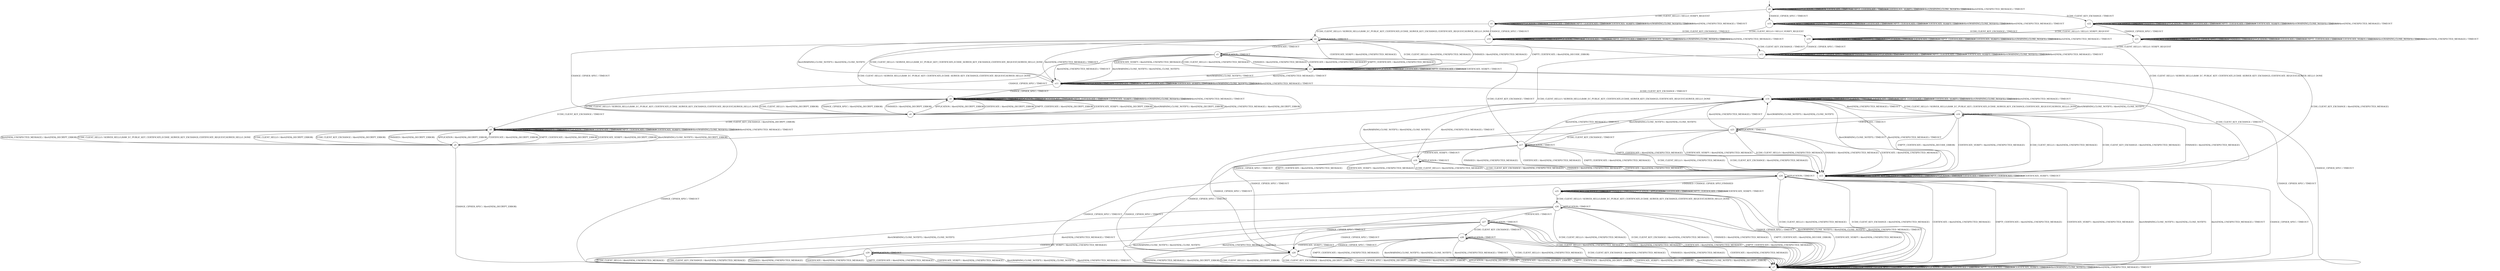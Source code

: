 digraph g {

	s0 [shape="circle" label="s0"];
	s1 [shape="circle" label="s1"];
	s2 [shape="circle" label="s2"];
	s3 [shape="circle" label="s3"];
	s4 [shape="circle" label="s4"];
	s5 [shape="circle" label="s5"];
	s6 [shape="circle" label="s6"];
	s7 [shape="circle" label="s7"];
	s8 [shape="circle" label="s8"];
	s9 [shape="circle" label="s9"];
	s10 [shape="circle" label="s10"];
	s11 [shape="circle" label="s11"];
	s12 [shape="circle" label="s12"];
	s13 [shape="circle" label="s13"];
	s14 [shape="circle" label="s14"];
	s15 [shape="circle" label="s15"];
	s16 [shape="circle" label="s16"];
	s17 [shape="circle" label="s17"];
	s18 [shape="circle" label="s18"];
	s19 [shape="circle" label="s19"];
	s20 [shape="circle" label="s20"];
	s21 [shape="circle" label="s21"];
	s22 [shape="circle" label="s22"];
	s23 [shape="circle" label="s23"];
	s24 [shape="circle" label="s24"];
	s25 [shape="circle" label="s25"];
	s26 [shape="circle" label="s26"];
	s27 [shape="circle" label="s27"];
	s28 [shape="circle" label="s28"];
	s29 [shape="circle" label="s29"];
	s0 -> s1 [label="ECDH_CLIENT_HELLO / HELLO_VERIFY_REQUEST"];
	s0 -> s22 [label="ECDH_CLIENT_KEY_EXCHANGE / TIMEOUT"];
	s0 -> s15 [label="CHANGE_CIPHER_SPEC / TIMEOUT"];
	s0 -> s0 [label="FINISHED / TIMEOUT"];
	s0 -> s0 [label="APPLICATION / TIMEOUT"];
	s0 -> s0 [label="CERTIFICATE / TIMEOUT"];
	s0 -> s0 [label="EMPTY_CERTIFICATE / TIMEOUT"];
	s0 -> s0 [label="CERTIFICATE_VERIFY / TIMEOUT"];
	s0 -> s0 [label="Alert(WARNING,CLOSE_NOTIFY) / TIMEOUT"];
	s0 -> s0 [label="Alert(FATAL,UNEXPECTED_MESSAGE) / TIMEOUT"];
	s1 -> s2 [label="ECDH_CLIENT_HELLO / SERVER_HELLO,RAW_EC_PUBLIC_KEY_CERTIFICATE,ECDHE_SERVER_KEY_EXCHANGE,CERTIFICATE_REQUEST,SERVER_HELLO_DONE"];
	s1 -> s19 [label="ECDH_CLIENT_KEY_EXCHANGE / TIMEOUT"];
	s1 -> s10 [label="CHANGE_CIPHER_SPEC / TIMEOUT"];
	s1 -> s1 [label="FINISHED / TIMEOUT"];
	s1 -> s1 [label="APPLICATION / TIMEOUT"];
	s1 -> s1 [label="CERTIFICATE / TIMEOUT"];
	s1 -> s1 [label="EMPTY_CERTIFICATE / TIMEOUT"];
	s1 -> s1 [label="CERTIFICATE_VERIFY / TIMEOUT"];
	s1 -> s1 [label="Alert(WARNING,CLOSE_NOTIFY) / TIMEOUT"];
	s1 -> s1 [label="Alert(FATAL,UNEXPECTED_MESSAGE) / TIMEOUT"];
	s2 -> s3 [label="ECDH_CLIENT_HELLO / Alert(FATAL,UNEXPECTED_MESSAGE)"];
	s2 -> s13 [label="ECDH_CLIENT_KEY_EXCHANGE / Alert(FATAL,UNEXPECTED_MESSAGE)"];
	s2 -> s4 [label="CHANGE_CIPHER_SPEC / TIMEOUT"];
	s2 -> s3 [label="FINISHED / Alert(FATAL,UNEXPECTED_MESSAGE)"];
	s2 -> s2 [label="APPLICATION / TIMEOUT"];
	s2 -> s5 [label="CERTIFICATE / TIMEOUT"];
	s2 -> s3 [label="EMPTY_CERTIFICATE / Alert(FATAL,DECODE_ERROR)"];
	s2 -> s3 [label="CERTIFICATE_VERIFY / Alert(FATAL,UNEXPECTED_MESSAGE)"];
	s2 -> s11 [label="Alert(WARNING,CLOSE_NOTIFY) / Alert(FATAL,CLOSE_NOTIFY)"];
	s2 -> s11 [label="Alert(FATAL,UNEXPECTED_MESSAGE) / TIMEOUT"];
	s3 -> s3 [label="ECDH_CLIENT_HELLO / TIMEOUT"];
	s3 -> s13 [label="ECDH_CLIENT_KEY_EXCHANGE / TIMEOUT"];
	s3 -> s7 [label="CHANGE_CIPHER_SPEC / TIMEOUT"];
	s3 -> s3 [label="FINISHED / TIMEOUT"];
	s3 -> s3 [label="APPLICATION / TIMEOUT"];
	s3 -> s3 [label="CERTIFICATE / TIMEOUT"];
	s3 -> s3 [label="EMPTY_CERTIFICATE / TIMEOUT"];
	s3 -> s3 [label="CERTIFICATE_VERIFY / TIMEOUT"];
	s3 -> s11 [label="Alert(WARNING,CLOSE_NOTIFY) / TIMEOUT"];
	s3 -> s11 [label="Alert(FATAL,UNEXPECTED_MESSAGE) / TIMEOUT"];
	s4 -> s6 [label="ECDH_CLIENT_HELLO / Alert(FATAL,DECRYPT_ERROR)"];
	s4 -> s8 [label="ECDH_CLIENT_KEY_EXCHANGE / Alert(FATAL,DECRYPT_ERROR)"];
	s4 -> s6 [label="CHANGE_CIPHER_SPEC / Alert(FATAL,DECRYPT_ERROR)"];
	s4 -> s6 [label="FINISHED / Alert(FATAL,DECRYPT_ERROR)"];
	s4 -> s6 [label="APPLICATION / Alert(FATAL,DECRYPT_ERROR)"];
	s4 -> s6 [label="CERTIFICATE / Alert(FATAL,DECRYPT_ERROR)"];
	s4 -> s6 [label="EMPTY_CERTIFICATE / Alert(FATAL,DECRYPT_ERROR)"];
	s4 -> s6 [label="CERTIFICATE_VERIFY / Alert(FATAL,DECRYPT_ERROR)"];
	s4 -> s6 [label="Alert(WARNING,CLOSE_NOTIFY) / Alert(FATAL,DECRYPT_ERROR)"];
	s4 -> s6 [label="Alert(FATAL,UNEXPECTED_MESSAGE) / Alert(FATAL,DECRYPT_ERROR)"];
	s5 -> s3 [label="ECDH_CLIENT_HELLO / Alert(FATAL,UNEXPECTED_MESSAGE)"];
	s5 -> s17 [label="ECDH_CLIENT_KEY_EXCHANGE / TIMEOUT"];
	s5 -> s4 [label="CHANGE_CIPHER_SPEC / TIMEOUT"];
	s5 -> s3 [label="FINISHED / Alert(FATAL,UNEXPECTED_MESSAGE)"];
	s5 -> s5 [label="APPLICATION / TIMEOUT"];
	s5 -> s3 [label="CERTIFICATE / Alert(FATAL,UNEXPECTED_MESSAGE)"];
	s5 -> s3 [label="EMPTY_CERTIFICATE / Alert(FATAL,UNEXPECTED_MESSAGE)"];
	s5 -> s3 [label="CERTIFICATE_VERIFY / Alert(FATAL,UNEXPECTED_MESSAGE)"];
	s5 -> s11 [label="Alert(WARNING,CLOSE_NOTIFY) / Alert(FATAL,CLOSE_NOTIFY)"];
	s5 -> s11 [label="Alert(FATAL,UNEXPECTED_MESSAGE) / TIMEOUT"];
	s6 -> s4 [label="ECDH_CLIENT_HELLO / SERVER_HELLO,RAW_EC_PUBLIC_KEY_CERTIFICATE,ECDHE_SERVER_KEY_EXCHANGE,CERTIFICATE_REQUEST,SERVER_HELLO_DONE"];
	s6 -> s8 [label="ECDH_CLIENT_KEY_EXCHANGE / TIMEOUT"];
	s6 -> s6 [label="CHANGE_CIPHER_SPEC / TIMEOUT"];
	s6 -> s6 [label="FINISHED / TIMEOUT"];
	s6 -> s6 [label="APPLICATION / TIMEOUT"];
	s6 -> s6 [label="CERTIFICATE / TIMEOUT"];
	s6 -> s6 [label="EMPTY_CERTIFICATE / TIMEOUT"];
	s6 -> s6 [label="CERTIFICATE_VERIFY / TIMEOUT"];
	s6 -> s6 [label="Alert(WARNING,CLOSE_NOTIFY) / TIMEOUT"];
	s6 -> s6 [label="Alert(FATAL,UNEXPECTED_MESSAGE) / TIMEOUT"];
	s7 -> s7 [label="ECDH_CLIENT_HELLO / TIMEOUT"];
	s7 -> s7 [label="ECDH_CLIENT_KEY_EXCHANGE / TIMEOUT"];
	s7 -> s7 [label="CHANGE_CIPHER_SPEC / TIMEOUT"];
	s7 -> s7 [label="FINISHED / TIMEOUT"];
	s7 -> s7 [label="APPLICATION / TIMEOUT"];
	s7 -> s7 [label="CERTIFICATE / TIMEOUT"];
	s7 -> s7 [label="EMPTY_CERTIFICATE / TIMEOUT"];
	s7 -> s7 [label="CERTIFICATE_VERIFY / TIMEOUT"];
	s7 -> s7 [label="Alert(WARNING,CLOSE_NOTIFY) / TIMEOUT"];
	s7 -> s7 [label="Alert(FATAL,UNEXPECTED_MESSAGE) / TIMEOUT"];
	s8 -> s9 [label="ECDH_CLIENT_HELLO / SERVER_HELLO,RAW_EC_PUBLIC_KEY_CERTIFICATE,ECDHE_SERVER_KEY_EXCHANGE,CERTIFICATE_REQUEST,SERVER_HELLO_DONE"];
	s8 -> s8 [label="ECDH_CLIENT_KEY_EXCHANGE / TIMEOUT"];
	s8 -> s7 [label="CHANGE_CIPHER_SPEC / TIMEOUT"];
	s8 -> s8 [label="FINISHED / TIMEOUT"];
	s8 -> s8 [label="APPLICATION / TIMEOUT"];
	s8 -> s8 [label="CERTIFICATE / TIMEOUT"];
	s8 -> s8 [label="EMPTY_CERTIFICATE / TIMEOUT"];
	s8 -> s8 [label="CERTIFICATE_VERIFY / TIMEOUT"];
	s8 -> s8 [label="Alert(WARNING,CLOSE_NOTIFY) / TIMEOUT"];
	s8 -> s8 [label="Alert(FATAL,UNEXPECTED_MESSAGE) / TIMEOUT"];
	s9 -> s8 [label="ECDH_CLIENT_HELLO / Alert(FATAL,DECRYPT_ERROR)"];
	s9 -> s8 [label="ECDH_CLIENT_KEY_EXCHANGE / Alert(FATAL,DECRYPT_ERROR)"];
	s9 -> s7 [label="CHANGE_CIPHER_SPEC / Alert(FATAL,DECRYPT_ERROR)"];
	s9 -> s8 [label="FINISHED / Alert(FATAL,DECRYPT_ERROR)"];
	s9 -> s8 [label="APPLICATION / Alert(FATAL,DECRYPT_ERROR)"];
	s9 -> s8 [label="CERTIFICATE / Alert(FATAL,DECRYPT_ERROR)"];
	s9 -> s8 [label="EMPTY_CERTIFICATE / Alert(FATAL,DECRYPT_ERROR)"];
	s9 -> s8 [label="CERTIFICATE_VERIFY / Alert(FATAL,DECRYPT_ERROR)"];
	s9 -> s8 [label="Alert(WARNING,CLOSE_NOTIFY) / Alert(FATAL,DECRYPT_ERROR)"];
	s9 -> s8 [label="Alert(FATAL,UNEXPECTED_MESSAGE) / Alert(FATAL,DECRYPT_ERROR)"];
	s10 -> s4 [label="ECDH_CLIENT_HELLO / SERVER_HELLO,RAW_EC_PUBLIC_KEY_CERTIFICATE,ECDHE_SERVER_KEY_EXCHANGE,CERTIFICATE_REQUEST,SERVER_HELLO_DONE"];
	s10 -> s12 [label="ECDH_CLIENT_KEY_EXCHANGE / TIMEOUT"];
	s10 -> s10 [label="CHANGE_CIPHER_SPEC / TIMEOUT"];
	s10 -> s10 [label="FINISHED / TIMEOUT"];
	s10 -> s10 [label="APPLICATION / TIMEOUT"];
	s10 -> s10 [label="CERTIFICATE / TIMEOUT"];
	s10 -> s10 [label="EMPTY_CERTIFICATE / TIMEOUT"];
	s10 -> s10 [label="CERTIFICATE_VERIFY / TIMEOUT"];
	s10 -> s10 [label="Alert(WARNING,CLOSE_NOTIFY) / TIMEOUT"];
	s10 -> s10 [label="Alert(FATAL,UNEXPECTED_MESSAGE) / TIMEOUT"];
	s11 -> s2 [label="ECDH_CLIENT_HELLO / SERVER_HELLO,RAW_EC_PUBLIC_KEY_CERTIFICATE,ECDHE_SERVER_KEY_EXCHANGE,CERTIFICATE_REQUEST,SERVER_HELLO_DONE"];
	s11 -> s14 [label="ECDH_CLIENT_KEY_EXCHANGE / TIMEOUT"];
	s11 -> s6 [label="CHANGE_CIPHER_SPEC / TIMEOUT"];
	s11 -> s11 [label="FINISHED / TIMEOUT"];
	s11 -> s11 [label="APPLICATION / TIMEOUT"];
	s11 -> s11 [label="CERTIFICATE / TIMEOUT"];
	s11 -> s11 [label="EMPTY_CERTIFICATE / TIMEOUT"];
	s11 -> s11 [label="CERTIFICATE_VERIFY / TIMEOUT"];
	s11 -> s11 [label="Alert(WARNING,CLOSE_NOTIFY) / TIMEOUT"];
	s11 -> s11 [label="Alert(FATAL,UNEXPECTED_MESSAGE) / TIMEOUT"];
	s12 -> s9 [label="ECDH_CLIENT_HELLO / SERVER_HELLO,RAW_EC_PUBLIC_KEY_CERTIFICATE,ECDHE_SERVER_KEY_EXCHANGE,CERTIFICATE_REQUEST,SERVER_HELLO_DONE"];
	s12 -> s12 [label="ECDH_CLIENT_KEY_EXCHANGE / TIMEOUT"];
	s12 -> s12 [label="CHANGE_CIPHER_SPEC / TIMEOUT"];
	s12 -> s12 [label="FINISHED / TIMEOUT"];
	s12 -> s12 [label="APPLICATION / TIMEOUT"];
	s12 -> s12 [label="CERTIFICATE / TIMEOUT"];
	s12 -> s12 [label="EMPTY_CERTIFICATE / TIMEOUT"];
	s12 -> s12 [label="CERTIFICATE_VERIFY / TIMEOUT"];
	s12 -> s12 [label="Alert(WARNING,CLOSE_NOTIFY) / TIMEOUT"];
	s12 -> s12 [label="Alert(FATAL,UNEXPECTED_MESSAGE) / TIMEOUT"];
	s13 -> s13 [label="ECDH_CLIENT_HELLO / TIMEOUT"];
	s13 -> s13 [label="ECDH_CLIENT_KEY_EXCHANGE / TIMEOUT"];
	s13 -> s7 [label="CHANGE_CIPHER_SPEC / TIMEOUT"];
	s13 -> s13 [label="FINISHED / TIMEOUT"];
	s13 -> s13 [label="APPLICATION / TIMEOUT"];
	s13 -> s13 [label="CERTIFICATE / TIMEOUT"];
	s13 -> s13 [label="EMPTY_CERTIFICATE / TIMEOUT"];
	s13 -> s13 [label="CERTIFICATE_VERIFY / TIMEOUT"];
	s13 -> s14 [label="Alert(WARNING,CLOSE_NOTIFY) / TIMEOUT"];
	s13 -> s14 [label="Alert(FATAL,UNEXPECTED_MESSAGE) / TIMEOUT"];
	s14 -> s16 [label="ECDH_CLIENT_HELLO / SERVER_HELLO,RAW_EC_PUBLIC_KEY_CERTIFICATE,ECDHE_SERVER_KEY_EXCHANGE,CERTIFICATE_REQUEST,SERVER_HELLO_DONE"];
	s14 -> s14 [label="ECDH_CLIENT_KEY_EXCHANGE / TIMEOUT"];
	s14 -> s7 [label="CHANGE_CIPHER_SPEC / TIMEOUT"];
	s14 -> s14 [label="FINISHED / TIMEOUT"];
	s14 -> s14 [label="APPLICATION / TIMEOUT"];
	s14 -> s14 [label="CERTIFICATE / TIMEOUT"];
	s14 -> s14 [label="EMPTY_CERTIFICATE / TIMEOUT"];
	s14 -> s14 [label="CERTIFICATE_VERIFY / TIMEOUT"];
	s14 -> s14 [label="Alert(WARNING,CLOSE_NOTIFY) / TIMEOUT"];
	s14 -> s14 [label="Alert(FATAL,UNEXPECTED_MESSAGE) / TIMEOUT"];
	s15 -> s10 [label="ECDH_CLIENT_HELLO / HELLO_VERIFY_REQUEST"];
	s15 -> s21 [label="ECDH_CLIENT_KEY_EXCHANGE / TIMEOUT"];
	s15 -> s15 [label="CHANGE_CIPHER_SPEC / TIMEOUT"];
	s15 -> s15 [label="FINISHED / TIMEOUT"];
	s15 -> s15 [label="APPLICATION / TIMEOUT"];
	s15 -> s15 [label="CERTIFICATE / TIMEOUT"];
	s15 -> s15 [label="EMPTY_CERTIFICATE / TIMEOUT"];
	s15 -> s15 [label="CERTIFICATE_VERIFY / TIMEOUT"];
	s15 -> s15 [label="Alert(WARNING,CLOSE_NOTIFY) / TIMEOUT"];
	s15 -> s15 [label="Alert(FATAL,UNEXPECTED_MESSAGE) / TIMEOUT"];
	s16 -> s13 [label="ECDH_CLIENT_HELLO / Alert(FATAL,UNEXPECTED_MESSAGE)"];
	s16 -> s13 [label="ECDH_CLIENT_KEY_EXCHANGE / Alert(FATAL,UNEXPECTED_MESSAGE)"];
	s16 -> s20 [label="CHANGE_CIPHER_SPEC / TIMEOUT"];
	s16 -> s13 [label="FINISHED / Alert(FATAL,UNEXPECTED_MESSAGE)"];
	s16 -> s16 [label="APPLICATION / TIMEOUT"];
	s16 -> s23 [label="CERTIFICATE / TIMEOUT"];
	s16 -> s13 [label="EMPTY_CERTIFICATE / Alert(FATAL,DECODE_ERROR)"];
	s16 -> s13 [label="CERTIFICATE_VERIFY / Alert(FATAL,UNEXPECTED_MESSAGE)"];
	s16 -> s14 [label="Alert(WARNING,CLOSE_NOTIFY) / Alert(FATAL,CLOSE_NOTIFY)"];
	s16 -> s14 [label="Alert(FATAL,UNEXPECTED_MESSAGE) / TIMEOUT"];
	s17 -> s13 [label="ECDH_CLIENT_HELLO / Alert(FATAL,UNEXPECTED_MESSAGE)"];
	s17 -> s13 [label="ECDH_CLIENT_KEY_EXCHANGE / Alert(FATAL,UNEXPECTED_MESSAGE)"];
	s17 -> s20 [label="CHANGE_CIPHER_SPEC / TIMEOUT"];
	s17 -> s13 [label="FINISHED / Alert(FATAL,UNEXPECTED_MESSAGE)"];
	s17 -> s17 [label="APPLICATION / TIMEOUT"];
	s17 -> s13 [label="CERTIFICATE / Alert(FATAL,UNEXPECTED_MESSAGE)"];
	s17 -> s13 [label="EMPTY_CERTIFICATE / Alert(FATAL,UNEXPECTED_MESSAGE)"];
	s17 -> s18 [label="CERTIFICATE_VERIFY / TIMEOUT"];
	s17 -> s14 [label="Alert(WARNING,CLOSE_NOTIFY) / Alert(FATAL,CLOSE_NOTIFY)"];
	s17 -> s14 [label="Alert(FATAL,UNEXPECTED_MESSAGE) / TIMEOUT"];
	s18 -> s13 [label="ECDH_CLIENT_HELLO / Alert(FATAL,UNEXPECTED_MESSAGE)"];
	s18 -> s13 [label="ECDH_CLIENT_KEY_EXCHANGE / Alert(FATAL,UNEXPECTED_MESSAGE)"];
	s18 -> s24 [label="CHANGE_CIPHER_SPEC / TIMEOUT"];
	s18 -> s13 [label="FINISHED / Alert(FATAL,UNEXPECTED_MESSAGE)"];
	s18 -> s18 [label="APPLICATION / TIMEOUT"];
	s18 -> s13 [label="CERTIFICATE / Alert(FATAL,UNEXPECTED_MESSAGE)"];
	s18 -> s13 [label="EMPTY_CERTIFICATE / Alert(FATAL,UNEXPECTED_MESSAGE)"];
	s18 -> s13 [label="CERTIFICATE_VERIFY / Alert(FATAL,UNEXPECTED_MESSAGE)"];
	s18 -> s14 [label="Alert(WARNING,CLOSE_NOTIFY) / Alert(FATAL,CLOSE_NOTIFY)"];
	s18 -> s14 [label="Alert(FATAL,UNEXPECTED_MESSAGE) / TIMEOUT"];
	s19 -> s16 [label="ECDH_CLIENT_HELLO / SERVER_HELLO,RAW_EC_PUBLIC_KEY_CERTIFICATE,ECDHE_SERVER_KEY_EXCHANGE,CERTIFICATE_REQUEST,SERVER_HELLO_DONE"];
	s19 -> s19 [label="ECDH_CLIENT_KEY_EXCHANGE / TIMEOUT"];
	s19 -> s12 [label="CHANGE_CIPHER_SPEC / TIMEOUT"];
	s19 -> s19 [label="FINISHED / TIMEOUT"];
	s19 -> s19 [label="APPLICATION / TIMEOUT"];
	s19 -> s19 [label="CERTIFICATE / TIMEOUT"];
	s19 -> s19 [label="EMPTY_CERTIFICATE / TIMEOUT"];
	s19 -> s19 [label="CERTIFICATE_VERIFY / TIMEOUT"];
	s19 -> s19 [label="Alert(WARNING,CLOSE_NOTIFY) / TIMEOUT"];
	s19 -> s19 [label="Alert(FATAL,UNEXPECTED_MESSAGE) / TIMEOUT"];
	s20 -> s7 [label="ECDH_CLIENT_HELLO / Alert(FATAL,DECRYPT_ERROR)"];
	s20 -> s7 [label="ECDH_CLIENT_KEY_EXCHANGE / Alert(FATAL,DECRYPT_ERROR)"];
	s20 -> s7 [label="CHANGE_CIPHER_SPEC / Alert(FATAL,DECRYPT_ERROR)"];
	s20 -> s7 [label="FINISHED / Alert(FATAL,DECRYPT_ERROR)"];
	s20 -> s7 [label="APPLICATION / Alert(FATAL,DECRYPT_ERROR)"];
	s20 -> s7 [label="CERTIFICATE / Alert(FATAL,DECRYPT_ERROR)"];
	s20 -> s7 [label="EMPTY_CERTIFICATE / Alert(FATAL,DECRYPT_ERROR)"];
	s20 -> s7 [label="CERTIFICATE_VERIFY / Alert(FATAL,DECRYPT_ERROR)"];
	s20 -> s7 [label="Alert(WARNING,CLOSE_NOTIFY) / Alert(FATAL,DECRYPT_ERROR)"];
	s20 -> s7 [label="Alert(FATAL,UNEXPECTED_MESSAGE) / Alert(FATAL,DECRYPT_ERROR)"];
	s21 -> s12 [label="ECDH_CLIENT_HELLO / HELLO_VERIFY_REQUEST"];
	s21 -> s21 [label="ECDH_CLIENT_KEY_EXCHANGE / TIMEOUT"];
	s21 -> s21 [label="CHANGE_CIPHER_SPEC / TIMEOUT"];
	s21 -> s21 [label="FINISHED / TIMEOUT"];
	s21 -> s21 [label="APPLICATION / TIMEOUT"];
	s21 -> s21 [label="CERTIFICATE / TIMEOUT"];
	s21 -> s21 [label="EMPTY_CERTIFICATE / TIMEOUT"];
	s21 -> s21 [label="CERTIFICATE_VERIFY / TIMEOUT"];
	s21 -> s21 [label="Alert(WARNING,CLOSE_NOTIFY) / TIMEOUT"];
	s21 -> s21 [label="Alert(FATAL,UNEXPECTED_MESSAGE) / TIMEOUT"];
	s22 -> s19 [label="ECDH_CLIENT_HELLO / HELLO_VERIFY_REQUEST"];
	s22 -> s22 [label="ECDH_CLIENT_KEY_EXCHANGE / TIMEOUT"];
	s22 -> s21 [label="CHANGE_CIPHER_SPEC / TIMEOUT"];
	s22 -> s22 [label="FINISHED / TIMEOUT"];
	s22 -> s22 [label="APPLICATION / TIMEOUT"];
	s22 -> s22 [label="CERTIFICATE / TIMEOUT"];
	s22 -> s22 [label="EMPTY_CERTIFICATE / TIMEOUT"];
	s22 -> s22 [label="CERTIFICATE_VERIFY / TIMEOUT"];
	s22 -> s22 [label="Alert(WARNING,CLOSE_NOTIFY) / TIMEOUT"];
	s22 -> s22 [label="Alert(FATAL,UNEXPECTED_MESSAGE) / TIMEOUT"];
	s23 -> s13 [label="ECDH_CLIENT_HELLO / Alert(FATAL,UNEXPECTED_MESSAGE)"];
	s23 -> s17 [label="ECDH_CLIENT_KEY_EXCHANGE / TIMEOUT"];
	s23 -> s20 [label="CHANGE_CIPHER_SPEC / TIMEOUT"];
	s23 -> s13 [label="FINISHED / Alert(FATAL,UNEXPECTED_MESSAGE)"];
	s23 -> s23 [label="APPLICATION / TIMEOUT"];
	s23 -> s13 [label="CERTIFICATE / Alert(FATAL,UNEXPECTED_MESSAGE)"];
	s23 -> s13 [label="EMPTY_CERTIFICATE / Alert(FATAL,UNEXPECTED_MESSAGE)"];
	s23 -> s13 [label="CERTIFICATE_VERIFY / Alert(FATAL,UNEXPECTED_MESSAGE)"];
	s23 -> s14 [label="Alert(WARNING,CLOSE_NOTIFY) / Alert(FATAL,CLOSE_NOTIFY)"];
	s23 -> s14 [label="Alert(FATAL,UNEXPECTED_MESSAGE) / TIMEOUT"];
	s24 -> s7 [label="ECDH_CLIENT_HELLO / Alert(FATAL,UNEXPECTED_MESSAGE)"];
	s24 -> s7 [label="ECDH_CLIENT_KEY_EXCHANGE / Alert(FATAL,UNEXPECTED_MESSAGE)"];
	s24 -> s20 [label="CHANGE_CIPHER_SPEC / TIMEOUT"];
	s24 -> s25 [label="FINISHED / CHANGE_CIPHER_SPEC,FINISHED"];
	s24 -> s24 [label="APPLICATION / TIMEOUT"];
	s24 -> s7 [label="CERTIFICATE / Alert(FATAL,UNEXPECTED_MESSAGE)"];
	s24 -> s7 [label="EMPTY_CERTIFICATE / Alert(FATAL,UNEXPECTED_MESSAGE)"];
	s24 -> s7 [label="CERTIFICATE_VERIFY / Alert(FATAL,UNEXPECTED_MESSAGE)"];
	s24 -> s7 [label="Alert(WARNING,CLOSE_NOTIFY) / Alert(FATAL,CLOSE_NOTIFY)"];
	s24 -> s7 [label="Alert(FATAL,UNEXPECTED_MESSAGE) / TIMEOUT"];
	s25 -> s26 [label="ECDH_CLIENT_HELLO / SERVER_HELLO,RAW_EC_PUBLIC_KEY_CERTIFICATE,ECDHE_SERVER_KEY_EXCHANGE,CERTIFICATE_REQUEST,SERVER_HELLO_DONE"];
	s25 -> s25 [label="ECDH_CLIENT_KEY_EXCHANGE / TIMEOUT"];
	s25 -> s7 [label="CHANGE_CIPHER_SPEC / TIMEOUT"];
	s25 -> s25 [label="FINISHED / TIMEOUT"];
	s25 -> s25 [label="APPLICATION / APPLICATION"];
	s25 -> s25 [label="CERTIFICATE / TIMEOUT"];
	s25 -> s25 [label="EMPTY_CERTIFICATE / TIMEOUT"];
	s25 -> s25 [label="CERTIFICATE_VERIFY / TIMEOUT"];
	s25 -> s7 [label="Alert(WARNING,CLOSE_NOTIFY) / Alert(FATAL,CLOSE_NOTIFY)"];
	s25 -> s7 [label="Alert(FATAL,UNEXPECTED_MESSAGE) / TIMEOUT"];
	s26 -> s7 [label="ECDH_CLIENT_HELLO / Alert(FATAL,UNEXPECTED_MESSAGE)"];
	s26 -> s7 [label="ECDH_CLIENT_KEY_EXCHANGE / Alert(FATAL,UNEXPECTED_MESSAGE)"];
	s26 -> s20 [label="CHANGE_CIPHER_SPEC / TIMEOUT"];
	s26 -> s7 [label="FINISHED / Alert(FATAL,UNEXPECTED_MESSAGE)"];
	s26 -> s26 [label="APPLICATION / TIMEOUT"];
	s26 -> s27 [label="CERTIFICATE / TIMEOUT"];
	s26 -> s7 [label="EMPTY_CERTIFICATE / Alert(FATAL,DECODE_ERROR)"];
	s26 -> s7 [label="CERTIFICATE_VERIFY / Alert(FATAL,UNEXPECTED_MESSAGE)"];
	s26 -> s7 [label="Alert(WARNING,CLOSE_NOTIFY) / Alert(FATAL,CLOSE_NOTIFY)"];
	s26 -> s7 [label="Alert(FATAL,UNEXPECTED_MESSAGE) / TIMEOUT"];
	s27 -> s7 [label="ECDH_CLIENT_HELLO / Alert(FATAL,UNEXPECTED_MESSAGE)"];
	s27 -> s28 [label="ECDH_CLIENT_KEY_EXCHANGE / TIMEOUT"];
	s27 -> s20 [label="CHANGE_CIPHER_SPEC / TIMEOUT"];
	s27 -> s7 [label="FINISHED / Alert(FATAL,UNEXPECTED_MESSAGE)"];
	s27 -> s27 [label="APPLICATION / TIMEOUT"];
	s27 -> s7 [label="CERTIFICATE / Alert(FATAL,UNEXPECTED_MESSAGE)"];
	s27 -> s7 [label="EMPTY_CERTIFICATE / Alert(FATAL,UNEXPECTED_MESSAGE)"];
	s27 -> s7 [label="CERTIFICATE_VERIFY / Alert(FATAL,UNEXPECTED_MESSAGE)"];
	s27 -> s7 [label="Alert(WARNING,CLOSE_NOTIFY) / Alert(FATAL,CLOSE_NOTIFY)"];
	s27 -> s7 [label="Alert(FATAL,UNEXPECTED_MESSAGE) / TIMEOUT"];
	s28 -> s7 [label="ECDH_CLIENT_HELLO / Alert(FATAL,UNEXPECTED_MESSAGE)"];
	s28 -> s7 [label="ECDH_CLIENT_KEY_EXCHANGE / Alert(FATAL,UNEXPECTED_MESSAGE)"];
	s28 -> s20 [label="CHANGE_CIPHER_SPEC / TIMEOUT"];
	s28 -> s7 [label="FINISHED / Alert(FATAL,UNEXPECTED_MESSAGE)"];
	s28 -> s28 [label="APPLICATION / TIMEOUT"];
	s28 -> s7 [label="CERTIFICATE / Alert(FATAL,UNEXPECTED_MESSAGE)"];
	s28 -> s7 [label="EMPTY_CERTIFICATE / Alert(FATAL,UNEXPECTED_MESSAGE)"];
	s28 -> s29 [label="CERTIFICATE_VERIFY / TIMEOUT"];
	s28 -> s7 [label="Alert(WARNING,CLOSE_NOTIFY) / Alert(FATAL,CLOSE_NOTIFY)"];
	s28 -> s7 [label="Alert(FATAL,UNEXPECTED_MESSAGE) / TIMEOUT"];
	s29 -> s7 [label="ECDH_CLIENT_HELLO / Alert(FATAL,UNEXPECTED_MESSAGE)"];
	s29 -> s7 [label="ECDH_CLIENT_KEY_EXCHANGE / Alert(FATAL,UNEXPECTED_MESSAGE)"];
	s29 -> s24 [label="CHANGE_CIPHER_SPEC / TIMEOUT"];
	s29 -> s7 [label="FINISHED / Alert(FATAL,UNEXPECTED_MESSAGE)"];
	s29 -> s29 [label="APPLICATION / TIMEOUT"];
	s29 -> s7 [label="CERTIFICATE / Alert(FATAL,UNEXPECTED_MESSAGE)"];
	s29 -> s7 [label="EMPTY_CERTIFICATE / Alert(FATAL,UNEXPECTED_MESSAGE)"];
	s29 -> s7 [label="CERTIFICATE_VERIFY / Alert(FATAL,UNEXPECTED_MESSAGE)"];
	s29 -> s7 [label="Alert(WARNING,CLOSE_NOTIFY) / Alert(FATAL,CLOSE_NOTIFY)"];
	s29 -> s7 [label="Alert(FATAL,UNEXPECTED_MESSAGE) / TIMEOUT"];

__start0 [label="" shape="none" width="0" height="0"];
__start0 -> s0;

}
